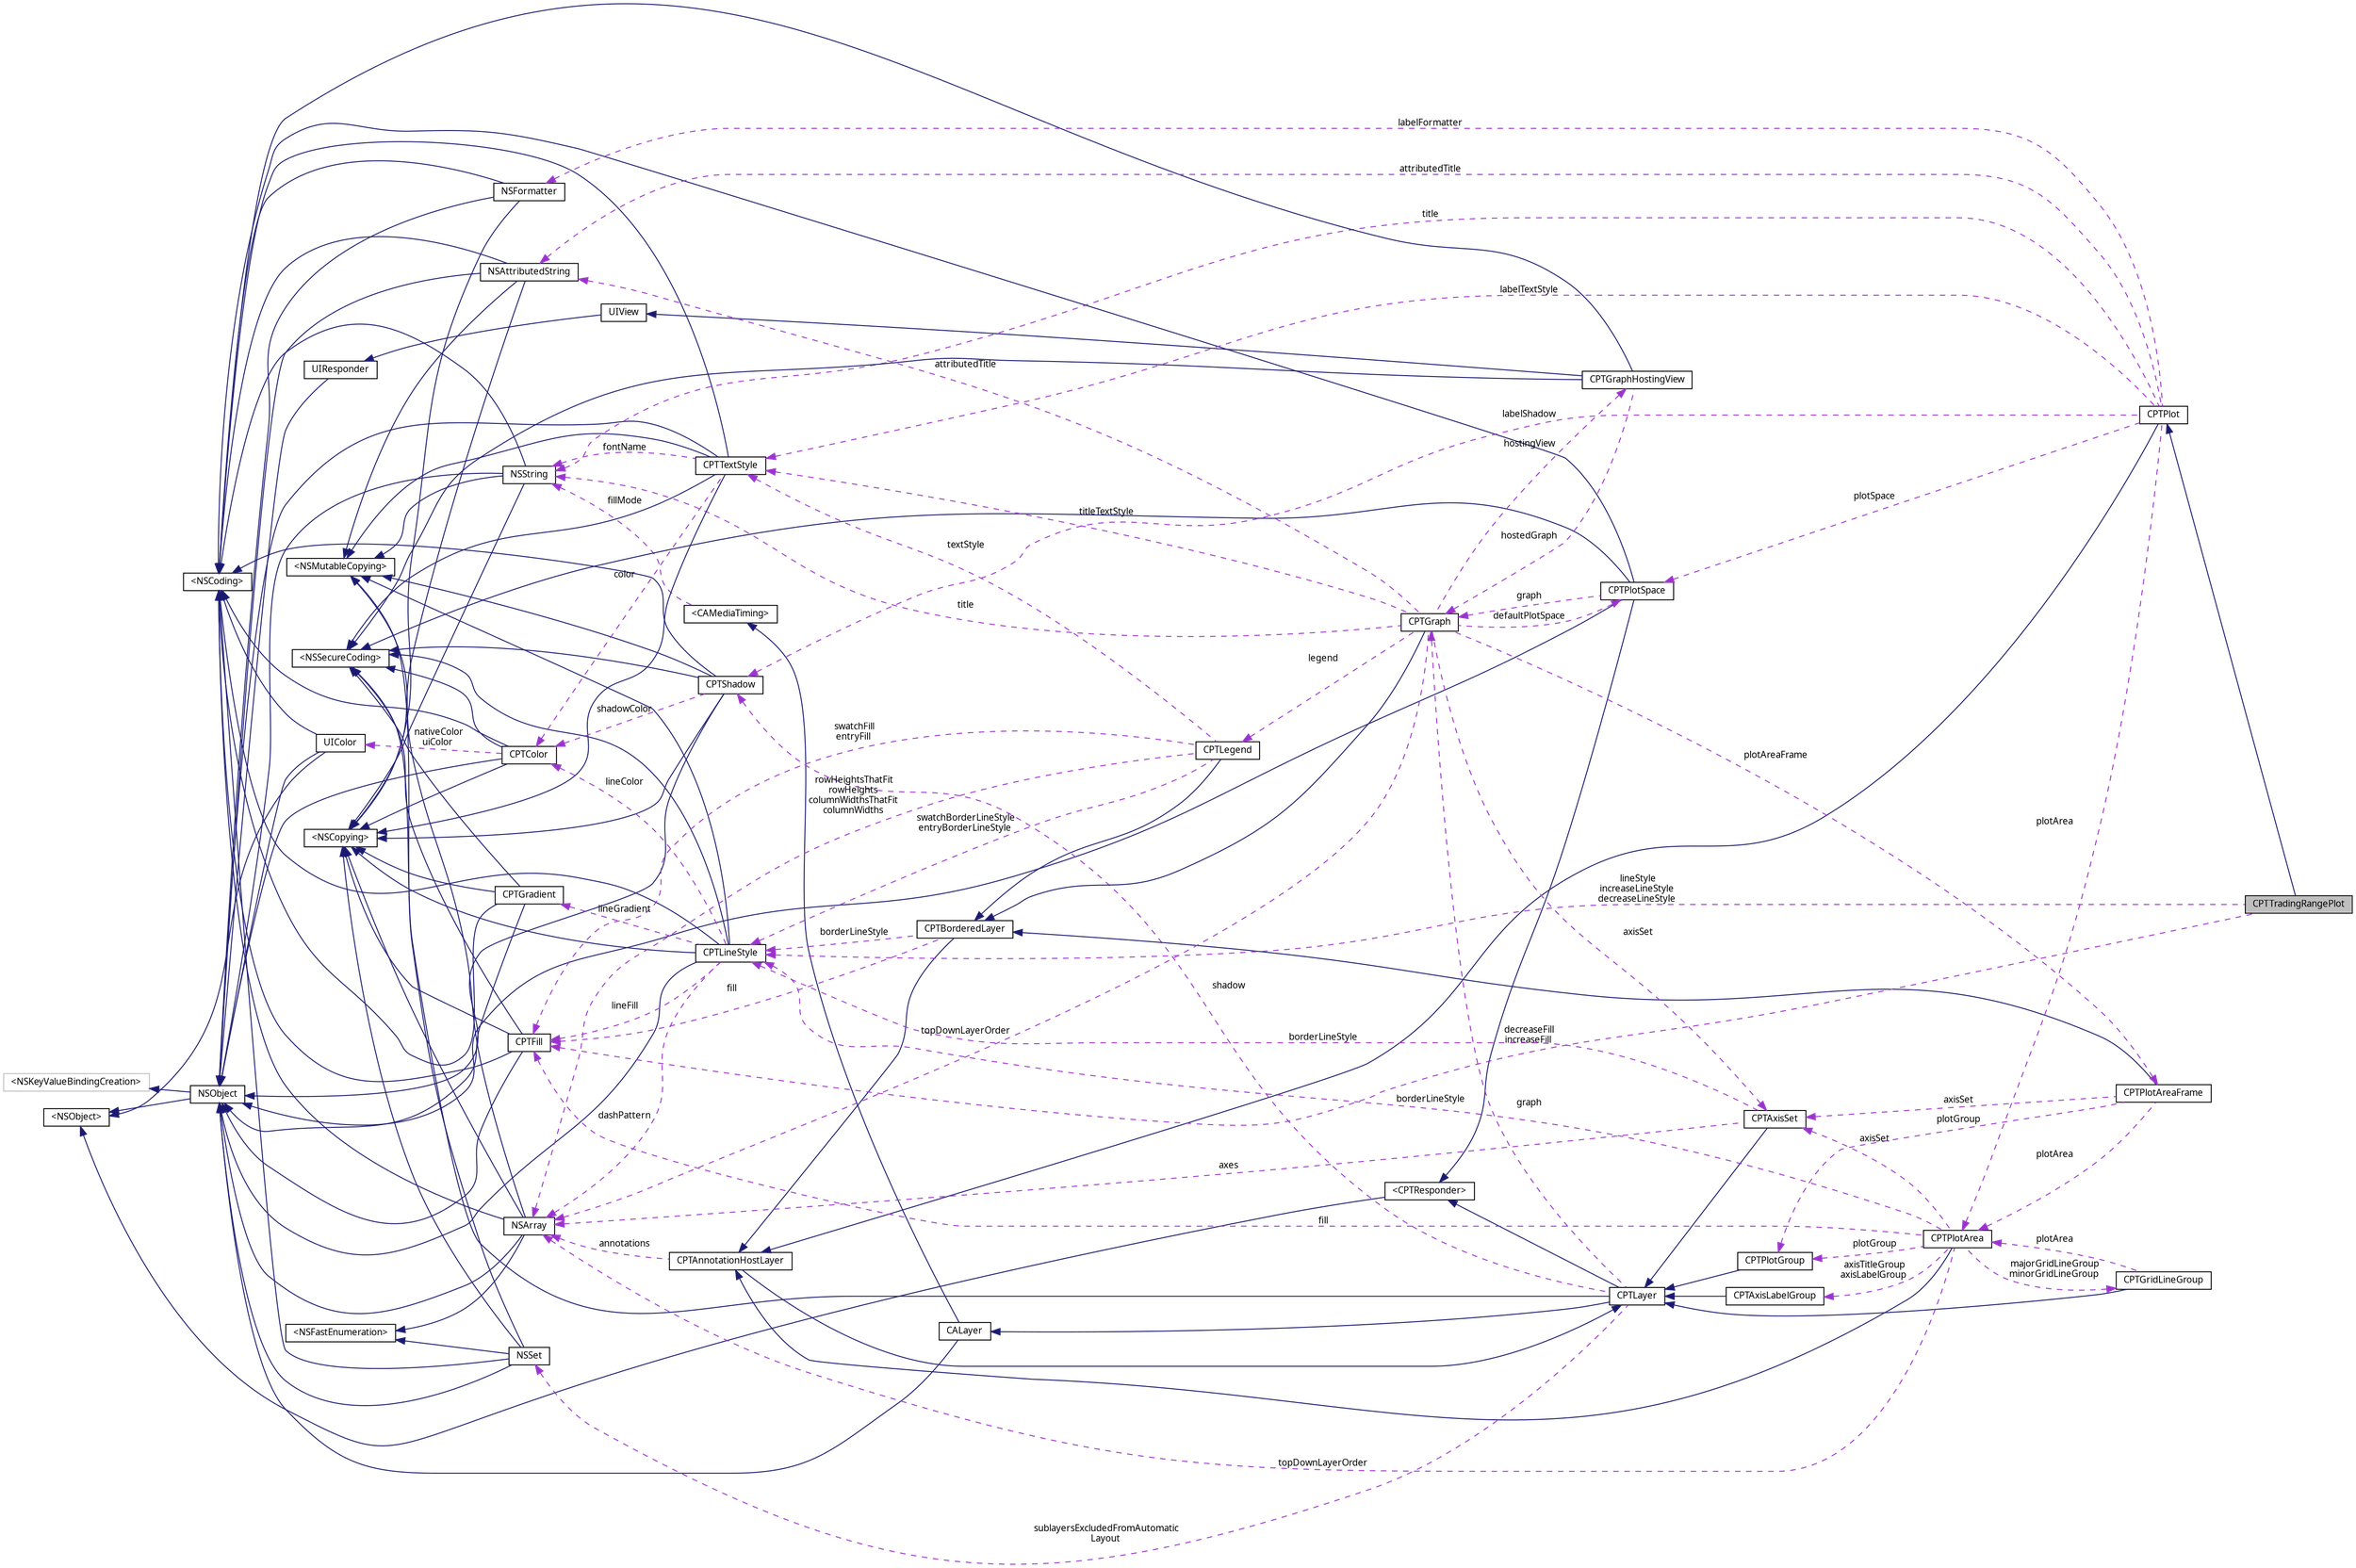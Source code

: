 digraph "CPTTradingRangePlot"
{
 // LATEX_PDF_SIZE
  bgcolor="transparent";
  edge [fontname="Lucinda Grande",fontsize="10",labelfontname="Lucinda Grande",labelfontsize="10"];
  node [fontname="Lucinda Grande",fontsize="10",shape=record];
  rankdir="LR";
  Node1 [label="CPTTradingRangePlot",height=0.2,width=0.4,color="black", fillcolor="grey75", style="filled", fontcolor="black",tooltip="A trading range financial plot."];
  Node2 -> Node1 [dir="back",color="midnightblue",fontsize="10",style="solid",fontname="Lucinda Grande"];
  Node2 [label="CPTPlot",height=0.2,width=0.4,color="black",URL="$interface_c_p_t_plot.html",tooltip="An abstract plot class."];
  Node3 -> Node2 [dir="back",color="midnightblue",fontsize="10",style="solid",fontname="Lucinda Grande"];
  Node3 [label="CPTAnnotationHostLayer",height=0.2,width=0.4,color="black",URL="$interface_c_p_t_annotation_host_layer.html",tooltip="A container layer for annotations."];
  Node4 -> Node3 [dir="back",color="midnightblue",fontsize="10",style="solid",fontname="Lucinda Grande"];
  Node4 [label="CPTLayer",height=0.2,width=0.4,color="black",URL="$interface_c_p_t_layer.html",tooltip="Base class for all Core Animation layers in Core Plot."];
  Node5 -> Node4 [dir="back",color="midnightblue",fontsize="10",style="solid",fontname="Lucinda Grande"];
  Node5 [label="CALayer",height=0.2,width=0.4,color="black",URL="/Users/eskroch/Projects/Core Plot/documentation/doxygen/doxygen-cocoa-touch-tags.xml$https://developer.apple.com/library/ios/.html#documentation/GraphicsImaging/Reference/CALayer_class/Introduction/Introduction",tooltip=" "];
  Node6 -> Node5 [dir="back",color="midnightblue",fontsize="10",style="solid",fontname="Lucinda Grande"];
  Node6 [label="NSObject",height=0.2,width=0.4,color="black",URL="/Users/eskroch/Projects/Core Plot/documentation/doxygen/doxygen-cocoa-touch-tags.xml$https://developer.apple.com/library/ios/.html#documentation/Cocoa/Reference/Foundation/Classes/NSObject_Class/Reference/Reference",tooltip=" "];
  Node7 -> Node6 [dir="back",color="midnightblue",fontsize="10",style="solid",fontname="Lucinda Grande"];
  Node7 [label="\<NSObject\>",height=0.2,width=0.4,color="black",URL="/Users/eskroch/Projects/Core Plot/documentation/doxygen/doxygen-cocoa-touch-tags.xml$https://developer.apple.com/library/ios/.html#documentation/Cocoa/Reference/Foundation/Protocols/NSObject_Protocol/Reference/NSObject",tooltip=" "];
  Node8 -> Node6 [dir="back",color="midnightblue",fontsize="10",style="solid",fontname="Lucinda Grande"];
  Node8 [label="\<NSKeyValueBindingCreation\>",height=0.2,width=0.4,color="grey75",tooltip=" "];
  Node9 -> Node5 [dir="back",color="midnightblue",fontsize="10",style="solid",fontname="Lucinda Grande"];
  Node9 [label="\<CAMediaTiming\>",height=0.2,width=0.4,color="black",URL="/Users/eskroch/Projects/Core Plot/documentation/doxygen/doxygen-cocoa-touch-tags.xml$https://developer.apple.com/library/ios/.html#documentation/GraphicsImaging/Reference/CAMediaTiming_protocol/Introduction/Introduction",tooltip=" "];
  Node10 -> Node9 [dir="back",color="darkorchid3",fontsize="10",style="dashed",label=" fillMode" ,fontname="Lucinda Grande"];
  Node10 [label="NSString",height=0.2,width=0.4,color="black",URL="/Users/eskroch/Projects/Core Plot/documentation/doxygen/doxygen-cocoa-touch-tags.xml$https://developer.apple.com/library/ios/.html#documentation/Cocoa/Reference/Foundation/Classes/NSString_Class/Reference/NSString",tooltip=" "];
  Node6 -> Node10 [dir="back",color="midnightblue",fontsize="10",style="solid",fontname="Lucinda Grande"];
  Node11 -> Node10 [dir="back",color="midnightblue",fontsize="10",style="solid",fontname="Lucinda Grande"];
  Node11 [label="\<NSCoding\>",height=0.2,width=0.4,color="black",URL="/Users/eskroch/Projects/Core Plot/documentation/doxygen/doxygen-cocoa-touch-tags.xml$https://developer.apple.com/library/ios/.html#documentation/Cocoa/Reference/Foundation/Protocols/NSCoding_Protocol/Reference/Reference",tooltip=" "];
  Node12 -> Node10 [dir="back",color="midnightblue",fontsize="10",style="solid",fontname="Lucinda Grande"];
  Node12 [label="\<NSCopying\>",height=0.2,width=0.4,color="black",URL="/Users/eskroch/Projects/Core Plot/documentation/doxygen/doxygen-cocoa-touch-tags.xml$https://developer.apple.com/library/ios/.html#documentation/Cocoa/Reference/Foundation/Protocols/NSCopying_Protocol/Reference/Reference",tooltip=" "];
  Node13 -> Node10 [dir="back",color="midnightblue",fontsize="10",style="solid",fontname="Lucinda Grande"];
  Node13 [label="\<NSMutableCopying\>",height=0.2,width=0.4,color="black",URL="/Users/eskroch/Projects/Core Plot/documentation/doxygen/doxygen-cocoa-touch-tags.xml$https://developer.apple.com/library/ios/.html#documentation/Cocoa/Reference/Foundation/Protocols/NSMutableCopying_Protocol/Reference/Reference",tooltip=" "];
  Node14 -> Node4 [dir="back",color="midnightblue",fontsize="10",style="solid",fontname="Lucinda Grande"];
  Node14 [label="\<CPTResponder\>",height=0.2,width=0.4,color="black",URL="$protocol_c_p_t_responder-p.html",tooltip="The basis of all event processing in Core Plot."];
  Node7 -> Node14 [dir="back",color="midnightblue",fontsize="10",style="solid",fontname="Lucinda Grande"];
  Node15 -> Node4 [dir="back",color="midnightblue",fontsize="10",style="solid",fontname="Lucinda Grande"];
  Node15 [label="\<NSSecureCoding\>",height=0.2,width=0.4,color="black",URL="/Users/eskroch/Projects/Core Plot/documentation/doxygen/doxygen-cocoa-touch-tags.xml$https://developer.apple.com/library/ios/documentation/Foundation/Reference/NSSecureCoding_Protocol_Ref/.html",tooltip=" "];
  Node16 -> Node4 [dir="back",color="darkorchid3",fontsize="10",style="dashed",label=" shadow" ,fontname="Lucinda Grande"];
  Node16 [label="CPTShadow",height=0.2,width=0.4,color="black",URL="$interface_c_p_t_shadow.html",tooltip="Immutable wrapper for various shadow drawing properties."];
  Node6 -> Node16 [dir="back",color="midnightblue",fontsize="10",style="solid",fontname="Lucinda Grande"];
  Node12 -> Node16 [dir="back",color="midnightblue",fontsize="10",style="solid",fontname="Lucinda Grande"];
  Node13 -> Node16 [dir="back",color="midnightblue",fontsize="10",style="solid",fontname="Lucinda Grande"];
  Node11 -> Node16 [dir="back",color="midnightblue",fontsize="10",style="solid",fontname="Lucinda Grande"];
  Node15 -> Node16 [dir="back",color="midnightblue",fontsize="10",style="solid",fontname="Lucinda Grande"];
  Node17 -> Node16 [dir="back",color="darkorchid3",fontsize="10",style="dashed",label=" shadowColor" ,fontname="Lucinda Grande"];
  Node17 [label="CPTColor",height=0.2,width=0.4,color="black",URL="$interface_c_p_t_color.html",tooltip="An immutable color."];
  Node6 -> Node17 [dir="back",color="midnightblue",fontsize="10",style="solid",fontname="Lucinda Grande"];
  Node12 -> Node17 [dir="back",color="midnightblue",fontsize="10",style="solid",fontname="Lucinda Grande"];
  Node11 -> Node17 [dir="back",color="midnightblue",fontsize="10",style="solid",fontname="Lucinda Grande"];
  Node15 -> Node17 [dir="back",color="midnightblue",fontsize="10",style="solid",fontname="Lucinda Grande"];
  Node18 -> Node17 [dir="back",color="darkorchid3",fontsize="10",style="dashed",label=" nativeColor\nuiColor" ,fontname="Lucinda Grande"];
  Node18 [label="UIColor",height=0.2,width=0.4,color="black",URL="/Users/eskroch/Projects/Core Plot/documentation/doxygen/doxygen-cocoa-touch-tags.xml$https://developer.apple.com/library/ios/.html#documentation/UIKit/Reference/UIColor_Class/Reference/Reference",tooltip=" "];
  Node6 -> Node18 [dir="back",color="midnightblue",fontsize="10",style="solid",fontname="Lucinda Grande"];
  Node11 -> Node18 [dir="back",color="midnightblue",fontsize="10",style="solid",fontname="Lucinda Grande"];
  Node7 -> Node18 [dir="back",color="midnightblue",fontsize="10",style="solid",fontname="Lucinda Grande"];
  Node19 -> Node4 [dir="back",color="darkorchid3",fontsize="10",style="dashed",label=" sublayersExcludedFromAutomatic\lLayout" ,fontname="Lucinda Grande"];
  Node19 [label="NSSet",height=0.2,width=0.4,color="black",URL="/Users/eskroch/Projects/Core Plot/documentation/doxygen/doxygen-cocoa-touch-tags.xml$https://developer.apple.com/library/ios/.html#documentation/Cocoa/Reference/Foundation/Classes/NSSet_Class/Reference/Reference",tooltip=" "];
  Node6 -> Node19 [dir="back",color="midnightblue",fontsize="10",style="solid",fontname="Lucinda Grande"];
  Node11 -> Node19 [dir="back",color="midnightblue",fontsize="10",style="solid",fontname="Lucinda Grande"];
  Node12 -> Node19 [dir="back",color="midnightblue",fontsize="10",style="solid",fontname="Lucinda Grande"];
  Node20 -> Node19 [dir="back",color="midnightblue",fontsize="10",style="solid",fontname="Lucinda Grande"];
  Node20 [label="\<NSFastEnumeration\>",height=0.2,width=0.4,color="black",URL="/Users/eskroch/Projects/Core Plot/documentation/doxygen/doxygen-cocoa-touch-tags.xml$https://developer.apple.com/library/ios/.html#documentation/Cocoa/Reference/NSFastEnumeration_protocol/Reference/NSFastEnumeration",tooltip=" "];
  Node13 -> Node19 [dir="back",color="midnightblue",fontsize="10",style="solid",fontname="Lucinda Grande"];
  Node21 -> Node4 [dir="back",color="darkorchid3",fontsize="10",style="dashed",label=" graph" ,fontname="Lucinda Grande"];
  Node21 [label="CPTGraph",height=0.2,width=0.4,color="black",URL="$interface_c_p_t_graph.html",tooltip="An abstract graph class."];
  Node22 -> Node21 [dir="back",color="midnightblue",fontsize="10",style="solid",fontname="Lucinda Grande"];
  Node22 [label="CPTBorderedLayer",height=0.2,width=0.4,color="black",URL="$interface_c_p_t_bordered_layer.html",tooltip="A layer with a border line and background fill."];
  Node3 -> Node22 [dir="back",color="midnightblue",fontsize="10",style="solid",fontname="Lucinda Grande"];
  Node23 -> Node22 [dir="back",color="darkorchid3",fontsize="10",style="dashed",label=" fill" ,fontname="Lucinda Grande"];
  Node23 [label="CPTFill",height=0.2,width=0.4,color="black",URL="$interface_c_p_t_fill.html",tooltip="Draws area fills."];
  Node6 -> Node23 [dir="back",color="midnightblue",fontsize="10",style="solid",fontname="Lucinda Grande"];
  Node12 -> Node23 [dir="back",color="midnightblue",fontsize="10",style="solid",fontname="Lucinda Grande"];
  Node11 -> Node23 [dir="back",color="midnightblue",fontsize="10",style="solid",fontname="Lucinda Grande"];
  Node15 -> Node23 [dir="back",color="midnightblue",fontsize="10",style="solid",fontname="Lucinda Grande"];
  Node24 -> Node22 [dir="back",color="darkorchid3",fontsize="10",style="dashed",label=" borderLineStyle" ,fontname="Lucinda Grande"];
  Node24 [label="CPTLineStyle",height=0.2,width=0.4,color="black",URL="$interface_c_p_t_line_style.html",tooltip="Immutable wrapper for various line drawing properties. Create a CPTMutableLineStyle if you want to cu..."];
  Node6 -> Node24 [dir="back",color="midnightblue",fontsize="10",style="solid",fontname="Lucinda Grande"];
  Node12 -> Node24 [dir="back",color="midnightblue",fontsize="10",style="solid",fontname="Lucinda Grande"];
  Node13 -> Node24 [dir="back",color="midnightblue",fontsize="10",style="solid",fontname="Lucinda Grande"];
  Node11 -> Node24 [dir="back",color="midnightblue",fontsize="10",style="solid",fontname="Lucinda Grande"];
  Node15 -> Node24 [dir="back",color="midnightblue",fontsize="10",style="solid",fontname="Lucinda Grande"];
  Node23 -> Node24 [dir="back",color="darkorchid3",fontsize="10",style="dashed",label=" lineFill" ,fontname="Lucinda Grande"];
  Node25 -> Node24 [dir="back",color="darkorchid3",fontsize="10",style="dashed",label=" lineGradient" ,fontname="Lucinda Grande"];
  Node25 [label="CPTGradient",height=0.2,width=0.4,color="black",URL="$interface_c_p_t_gradient.html",tooltip="Draws color gradient fills."];
  Node6 -> Node25 [dir="back",color="midnightblue",fontsize="10",style="solid",fontname="Lucinda Grande"];
  Node12 -> Node25 [dir="back",color="midnightblue",fontsize="10",style="solid",fontname="Lucinda Grande"];
  Node11 -> Node25 [dir="back",color="midnightblue",fontsize="10",style="solid",fontname="Lucinda Grande"];
  Node15 -> Node25 [dir="back",color="midnightblue",fontsize="10",style="solid",fontname="Lucinda Grande"];
  Node17 -> Node24 [dir="back",color="darkorchid3",fontsize="10",style="dashed",label=" lineColor" ,fontname="Lucinda Grande"];
  Node26 -> Node24 [dir="back",color="darkorchid3",fontsize="10",style="dashed",label=" dashPattern" ,fontname="Lucinda Grande"];
  Node26 [label="NSArray",height=0.2,width=0.4,color="black",URL="/Users/eskroch/Projects/Core Plot/documentation/doxygen/doxygen-cocoa-touch-tags.xml$https://developer.apple.com/library/ios/.html#documentation/Cocoa/Reference/Foundation/Classes/NSArray_Class/NSArray",tooltip=" "];
  Node6 -> Node26 [dir="back",color="midnightblue",fontsize="10",style="solid",fontname="Lucinda Grande"];
  Node11 -> Node26 [dir="back",color="midnightblue",fontsize="10",style="solid",fontname="Lucinda Grande"];
  Node12 -> Node26 [dir="back",color="midnightblue",fontsize="10",style="solid",fontname="Lucinda Grande"];
  Node20 -> Node26 [dir="back",color="midnightblue",fontsize="10",style="solid",fontname="Lucinda Grande"];
  Node13 -> Node26 [dir="back",color="midnightblue",fontsize="10",style="solid",fontname="Lucinda Grande"];
  Node27 -> Node21 [dir="back",color="darkorchid3",fontsize="10",style="dashed",label=" titleTextStyle" ,fontname="Lucinda Grande"];
  Node27 [label="CPTTextStyle",height=0.2,width=0.4,color="black",URL="$interface_c_p_t_text_style.html",tooltip="Immutable wrapper for various text style properties."];
  Node6 -> Node27 [dir="back",color="midnightblue",fontsize="10",style="solid",fontname="Lucinda Grande"];
  Node12 -> Node27 [dir="back",color="midnightblue",fontsize="10",style="solid",fontname="Lucinda Grande"];
  Node13 -> Node27 [dir="back",color="midnightblue",fontsize="10",style="solid",fontname="Lucinda Grande"];
  Node11 -> Node27 [dir="back",color="midnightblue",fontsize="10",style="solid",fontname="Lucinda Grande"];
  Node15 -> Node27 [dir="back",color="midnightblue",fontsize="10",style="solid",fontname="Lucinda Grande"];
  Node10 -> Node27 [dir="back",color="darkorchid3",fontsize="10",style="dashed",label=" fontName" ,fontname="Lucinda Grande"];
  Node17 -> Node27 [dir="back",color="darkorchid3",fontsize="10",style="dashed",label=" color" ,fontname="Lucinda Grande"];
  Node28 -> Node21 [dir="back",color="darkorchid3",fontsize="10",style="dashed",label=" hostingView" ,fontname="Lucinda Grande"];
  Node28 [label="CPTGraphHostingView",height=0.2,width=0.4,color="black",URL="$interface_c_p_t_graph_hosting_view.html",tooltip="A container view for displaying a CPTGraph."];
  Node29 -> Node28 [dir="back",color="midnightblue",fontsize="10",style="solid",fontname="Lucinda Grande"];
  Node29 [label="UIView",height=0.2,width=0.4,color="black",URL="/Users/eskroch/Projects/Core Plot/documentation/doxygen/doxygen-cocoa-touch-tags.xml$https://developer.apple.com/library/ios/.html#documentation/UIKit/Reference/UIView_Class/UIView/UIView",tooltip=" "];
  Node30 -> Node29 [dir="back",color="midnightblue",fontsize="10",style="solid",fontname="Lucinda Grande"];
  Node30 [label="UIResponder",height=0.2,width=0.4,color="black",URL="/Users/eskroch/Projects/Core Plot/documentation/doxygen/doxygen-cocoa-touch-tags.xml$https://developer.apple.com/library/ios/#documentation/UIKit/Reference/UIResponder_Class/Reference/Reference.html.html#//apple_ref/occ/cl/UIResponder",tooltip=" "];
  Node6 -> Node30 [dir="back",color="midnightblue",fontsize="10",style="solid",fontname="Lucinda Grande"];
  Node11 -> Node28 [dir="back",color="midnightblue",fontsize="10",style="solid",fontname="Lucinda Grande"];
  Node15 -> Node28 [dir="back",color="midnightblue",fontsize="10",style="solid",fontname="Lucinda Grande"];
  Node21 -> Node28 [dir="back",color="darkorchid3",fontsize="10",style="dashed",label=" hostedGraph" ,fontname="Lucinda Grande"];
  Node31 -> Node21 [dir="back",color="darkorchid3",fontsize="10",style="dashed",label=" axisSet" ,fontname="Lucinda Grande"];
  Node31 [label="CPTAxisSet",height=0.2,width=0.4,color="black",URL="$interface_c_p_t_axis_set.html",tooltip="A container layer for the set of axes for a graph."];
  Node4 -> Node31 [dir="back",color="midnightblue",fontsize="10",style="solid",fontname="Lucinda Grande"];
  Node24 -> Node31 [dir="back",color="darkorchid3",fontsize="10",style="dashed",label=" borderLineStyle" ,fontname="Lucinda Grande"];
  Node26 -> Node31 [dir="back",color="darkorchid3",fontsize="10",style="dashed",label=" axes" ,fontname="Lucinda Grande"];
  Node32 -> Node21 [dir="back",color="darkorchid3",fontsize="10",style="dashed",label=" attributedTitle" ,fontname="Lucinda Grande"];
  Node32 [label="NSAttributedString",height=0.2,width=0.4,color="black",URL="/Users/eskroch/Projects/Core Plot/documentation/doxygen/doxygen-cocoa-touch-tags.xml$https://developer.apple.com/library/ios/.html#documentation/Cocoa/Reference/Foundation/Classes/NSAttributedString_Class/Reference/NSAttributedString",tooltip=" "];
  Node6 -> Node32 [dir="back",color="midnightblue",fontsize="10",style="solid",fontname="Lucinda Grande"];
  Node11 -> Node32 [dir="back",color="midnightblue",fontsize="10",style="solid",fontname="Lucinda Grande"];
  Node12 -> Node32 [dir="back",color="midnightblue",fontsize="10",style="solid",fontname="Lucinda Grande"];
  Node13 -> Node32 [dir="back",color="midnightblue",fontsize="10",style="solid",fontname="Lucinda Grande"];
  Node33 -> Node21 [dir="back",color="darkorchid3",fontsize="10",style="dashed",label=" plotAreaFrame" ,fontname="Lucinda Grande"];
  Node33 [label="CPTPlotAreaFrame",height=0.2,width=0.4,color="black",URL="$interface_c_p_t_plot_area_frame.html",tooltip="A layer drawn on top of the graph layer and behind all plot elements."];
  Node22 -> Node33 [dir="back",color="midnightblue",fontsize="10",style="solid",fontname="Lucinda Grande"];
  Node31 -> Node33 [dir="back",color="darkorchid3",fontsize="10",style="dashed",label=" axisSet" ,fontname="Lucinda Grande"];
  Node34 -> Node33 [dir="back",color="darkorchid3",fontsize="10",style="dashed",label=" plotArea" ,fontname="Lucinda Grande"];
  Node34 [label="CPTPlotArea",height=0.2,width=0.4,color="black",URL="$interface_c_p_t_plot_area.html",tooltip="A layer representing the actual plotting area of a graph."];
  Node3 -> Node34 [dir="back",color="midnightblue",fontsize="10",style="solid",fontname="Lucinda Grande"];
  Node35 -> Node34 [dir="back",color="darkorchid3",fontsize="10",style="dashed",label=" majorGridLineGroup\nminorGridLineGroup" ,fontname="Lucinda Grande"];
  Node35 [label="CPTGridLineGroup",height=0.2,width=0.4,color="black",URL="$interface_c_p_t_grid_line_group.html",tooltip="A group of grid line layers."];
  Node4 -> Node35 [dir="back",color="midnightblue",fontsize="10",style="solid",fontname="Lucinda Grande"];
  Node34 -> Node35 [dir="back",color="darkorchid3",fontsize="10",style="dashed",label=" plotArea" ,fontname="Lucinda Grande"];
  Node23 -> Node34 [dir="back",color="darkorchid3",fontsize="10",style="dashed",label=" fill" ,fontname="Lucinda Grande"];
  Node31 -> Node34 [dir="back",color="darkorchid3",fontsize="10",style="dashed",label=" axisSet" ,fontname="Lucinda Grande"];
  Node24 -> Node34 [dir="back",color="darkorchid3",fontsize="10",style="dashed",label=" borderLineStyle" ,fontname="Lucinda Grande"];
  Node36 -> Node34 [dir="back",color="darkorchid3",fontsize="10",style="dashed",label=" axisTitleGroup\naxisLabelGroup" ,fontname="Lucinda Grande"];
  Node36 [label="CPTAxisLabelGroup",height=0.2,width=0.4,color="black",URL="$interface_c_p_t_axis_label_group.html",tooltip="A container layer for the axis labels."];
  Node4 -> Node36 [dir="back",color="midnightblue",fontsize="10",style="solid",fontname="Lucinda Grande"];
  Node37 -> Node34 [dir="back",color="darkorchid3",fontsize="10",style="dashed",label=" plotGroup" ,fontname="Lucinda Grande"];
  Node37 [label="CPTPlotGroup",height=0.2,width=0.4,color="black",URL="$interface_c_p_t_plot_group.html",tooltip="Defines the coordinate system of a plot."];
  Node4 -> Node37 [dir="back",color="midnightblue",fontsize="10",style="solid",fontname="Lucinda Grande"];
  Node26 -> Node34 [dir="back",color="darkorchid3",fontsize="10",style="dashed",label=" topDownLayerOrder" ,fontname="Lucinda Grande"];
  Node37 -> Node33 [dir="back",color="darkorchid3",fontsize="10",style="dashed",label=" plotGroup" ,fontname="Lucinda Grande"];
  Node10 -> Node21 [dir="back",color="darkorchid3",fontsize="10",style="dashed",label=" title" ,fontname="Lucinda Grande"];
  Node38 -> Node21 [dir="back",color="darkorchid3",fontsize="10",style="dashed",label=" defaultPlotSpace" ,fontname="Lucinda Grande"];
  Node38 [label="CPTPlotSpace",height=0.2,width=0.4,color="black",URL="$interface_c_p_t_plot_space.html",tooltip="Defines the coordinate system of a plot."];
  Node6 -> Node38 [dir="back",color="midnightblue",fontsize="10",style="solid",fontname="Lucinda Grande"];
  Node14 -> Node38 [dir="back",color="midnightblue",fontsize="10",style="solid",fontname="Lucinda Grande"];
  Node11 -> Node38 [dir="back",color="midnightblue",fontsize="10",style="solid",fontname="Lucinda Grande"];
  Node15 -> Node38 [dir="back",color="midnightblue",fontsize="10",style="solid",fontname="Lucinda Grande"];
  Node21 -> Node38 [dir="back",color="darkorchid3",fontsize="10",style="dashed",label=" graph" ,fontname="Lucinda Grande"];
  Node39 -> Node21 [dir="back",color="darkorchid3",fontsize="10",style="dashed",label=" legend" ,fontname="Lucinda Grande"];
  Node39 [label="CPTLegend",height=0.2,width=0.4,color="black",URL="$interface_c_p_t_legend.html",tooltip="A graph legend."];
  Node22 -> Node39 [dir="back",color="midnightblue",fontsize="10",style="solid",fontname="Lucinda Grande"];
  Node27 -> Node39 [dir="back",color="darkorchid3",fontsize="10",style="dashed",label=" textStyle" ,fontname="Lucinda Grande"];
  Node23 -> Node39 [dir="back",color="darkorchid3",fontsize="10",style="dashed",label=" swatchFill\nentryFill" ,fontname="Lucinda Grande"];
  Node24 -> Node39 [dir="back",color="darkorchid3",fontsize="10",style="dashed",label=" swatchBorderLineStyle\nentryBorderLineStyle" ,fontname="Lucinda Grande"];
  Node26 -> Node39 [dir="back",color="darkorchid3",fontsize="10",style="dashed",label=" rowHeightsThatFit\nrowHeights\ncolumnWidthsThatFit\ncolumnWidths" ,fontname="Lucinda Grande"];
  Node26 -> Node21 [dir="back",color="darkorchid3",fontsize="10",style="dashed",label=" topDownLayerOrder" ,fontname="Lucinda Grande"];
  Node26 -> Node3 [dir="back",color="darkorchid3",fontsize="10",style="dashed",label=" annotations" ,fontname="Lucinda Grande"];
  Node16 -> Node2 [dir="back",color="darkorchid3",fontsize="10",style="dashed",label=" labelShadow" ,fontname="Lucinda Grande"];
  Node40 -> Node2 [dir="back",color="darkorchid3",fontsize="10",style="dashed",label=" labelFormatter" ,fontname="Lucinda Grande"];
  Node40 [label="NSFormatter",height=0.2,width=0.4,color="black",URL="/Users/eskroch/Projects/Core Plot/documentation/doxygen/doxygen-cocoa-touch-tags.xml$https://developer.apple.com/library/ios/.html#documentation/Cocoa/Reference/Foundation/Classes/NSFormatter_Class/Reference/Reference",tooltip=" "];
  Node6 -> Node40 [dir="back",color="midnightblue",fontsize="10",style="solid",fontname="Lucinda Grande"];
  Node11 -> Node40 [dir="back",color="midnightblue",fontsize="10",style="solid",fontname="Lucinda Grande"];
  Node12 -> Node40 [dir="back",color="midnightblue",fontsize="10",style="solid",fontname="Lucinda Grande"];
  Node27 -> Node2 [dir="back",color="darkorchid3",fontsize="10",style="dashed",label=" labelTextStyle" ,fontname="Lucinda Grande"];
  Node32 -> Node2 [dir="back",color="darkorchid3",fontsize="10",style="dashed",label=" attributedTitle" ,fontname="Lucinda Grande"];
  Node34 -> Node2 [dir="back",color="darkorchid3",fontsize="10",style="dashed",label=" plotArea" ,fontname="Lucinda Grande"];
  Node10 -> Node2 [dir="back",color="darkorchid3",fontsize="10",style="dashed",label=" title" ,fontname="Lucinda Grande"];
  Node38 -> Node2 [dir="back",color="darkorchid3",fontsize="10",style="dashed",label=" plotSpace" ,fontname="Lucinda Grande"];
  Node23 -> Node1 [dir="back",color="darkorchid3",fontsize="10",style="dashed",label=" decreaseFill\nincreaseFill" ,fontname="Lucinda Grande"];
  Node24 -> Node1 [dir="back",color="darkorchid3",fontsize="10",style="dashed",label=" lineStyle\nincreaseLineStyle\ndecreaseLineStyle" ,fontname="Lucinda Grande"];
}
